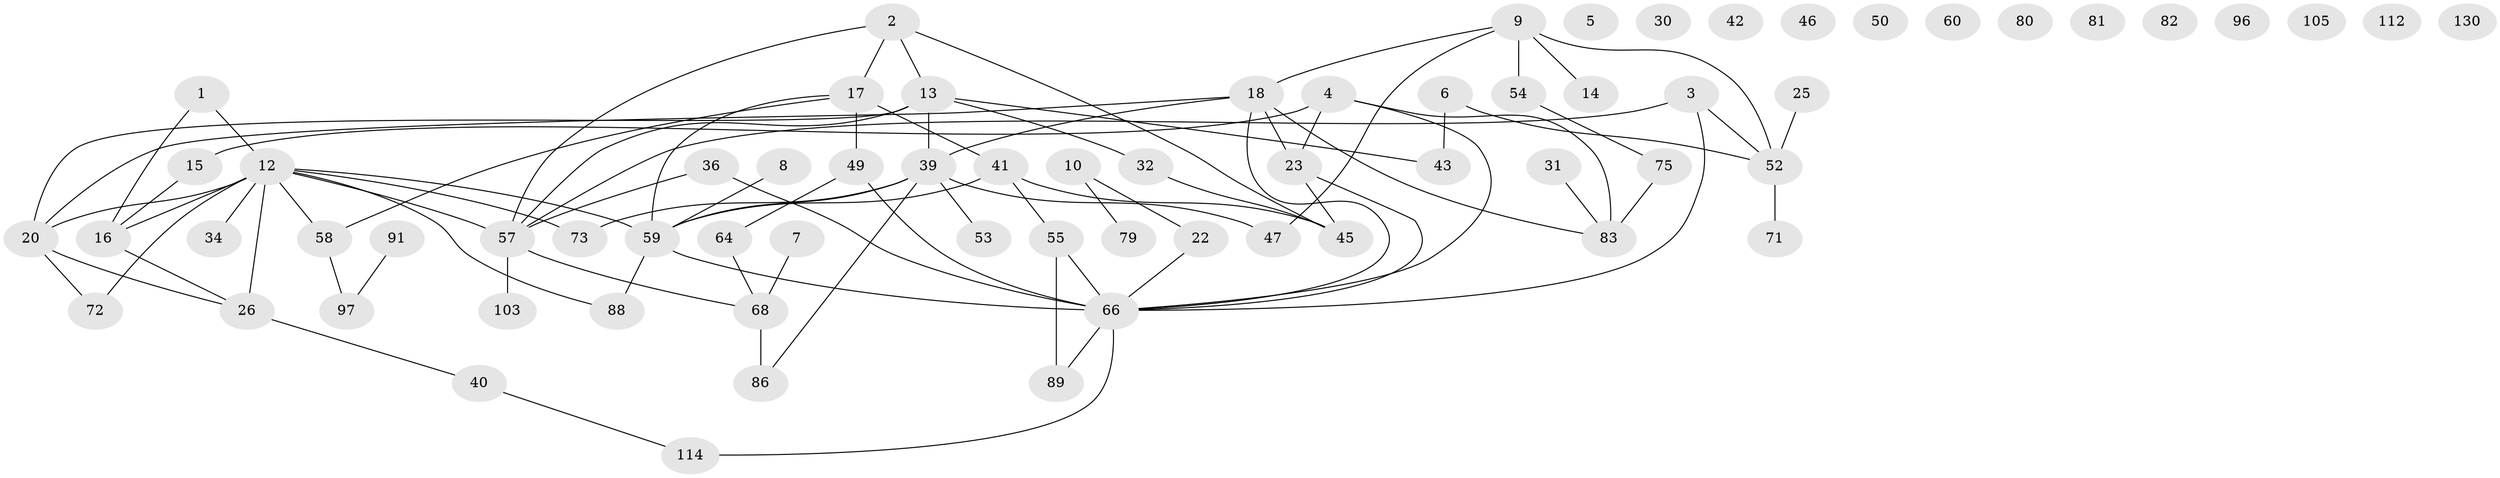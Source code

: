 // original degree distribution, {2: 0.29927007299270075, 3: 0.20437956204379562, 4: 0.17518248175182483, 0: 0.08029197080291971, 1: 0.1897810218978102, 5: 0.0364963503649635, 7: 0.0072992700729927005, 6: 0.0072992700729927005}
// Generated by graph-tools (version 1.1) at 2025/13/03/09/25 04:13:05]
// undirected, 68 vertices, 87 edges
graph export_dot {
graph [start="1"]
  node [color=gray90,style=filled];
  1;
  2 [super="+126+78"];
  3;
  4 [super="+92+90+11+37"];
  5;
  6;
  7;
  8;
  9 [super="+122+21"];
  10 [super="+118+65"];
  12 [super="+94+74+113"];
  13 [super="+124+24"];
  14;
  15 [super="+84"];
  16 [super="+29"];
  17 [super="+28+27+19+33"];
  18 [super="+108+106"];
  20 [super="+56+38"];
  22 [super="+104+44"];
  23 [super="+63+93"];
  25;
  26 [super="+35"];
  30;
  31;
  32;
  34;
  36;
  39 [super="+51"];
  40 [super="+111"];
  41 [super="+120"];
  42;
  43 [super="+98"];
  45;
  46;
  47;
  49;
  50 [super="+62"];
  52 [super="+117"];
  53;
  54;
  55;
  57 [super="+70+116"];
  58 [super="+85+99"];
  59 [super="+101+77"];
  60;
  64 [super="+129"];
  66 [super="+125+110+69+87"];
  68 [super="+128+109+76"];
  71;
  72;
  73;
  75;
  79;
  80;
  81;
  82;
  83 [super="+100"];
  86 [super="+135"];
  88;
  89;
  91;
  96;
  97;
  103;
  105;
  112;
  114;
  130 [super="+131"];
  1 -- 12;
  1 -- 16;
  2 -- 45;
  2 -- 17;
  2 -- 13;
  2 -- 57;
  3 -- 52;
  3 -- 66;
  3 -- 57;
  4 -- 83 [weight=2];
  4 -- 23 [weight=2];
  4 -- 15 [weight=2];
  4 -- 66;
  6 -- 43;
  6 -- 52;
  7 -- 68;
  8 -- 59;
  9 -- 47;
  9 -- 54;
  9 -- 14;
  9 -- 52;
  9 -- 18;
  10 -- 22;
  10 -- 79;
  12 -- 72;
  12 -- 34;
  12 -- 59;
  12 -- 73;
  12 -- 16 [weight=2];
  12 -- 20 [weight=2];
  12 -- 88;
  12 -- 57;
  12 -- 26;
  12 -- 58;
  13 -- 32;
  13 -- 57;
  13 -- 39;
  13 -- 43;
  13 -- 20;
  15 -- 16;
  16 -- 26;
  17 -- 49;
  17 -- 59;
  17 -- 41;
  17 -- 58;
  18 -- 20;
  18 -- 39;
  18 -- 23;
  18 -- 83;
  18 -- 66;
  20 -- 72;
  20 -- 26;
  22 -- 66;
  23 -- 45;
  23 -- 66;
  25 -- 52;
  26 -- 40;
  31 -- 83;
  32 -- 45;
  36 -- 66;
  36 -- 57;
  39 -- 73;
  39 -- 47;
  39 -- 53;
  39 -- 86;
  39 -- 59;
  40 -- 114;
  41 -- 55;
  41 -- 45;
  41 -- 59;
  49 -- 66;
  49 -- 64;
  52 -- 71;
  54 -- 75;
  55 -- 89;
  55 -- 66;
  57 -- 68;
  57 -- 103;
  58 -- 97;
  59 -- 88;
  59 -- 66;
  64 -- 68;
  66 -- 89;
  66 -- 114;
  68 -- 86 [weight=2];
  75 -- 83;
  91 -- 97;
}
